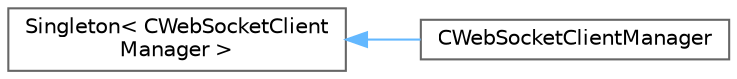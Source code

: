 digraph "类继承关系图"
{
 // LATEX_PDF_SIZE
  bgcolor="transparent";
  edge [fontname=Helvetica,fontsize=10,labelfontname=Helvetica,labelfontsize=10];
  node [fontname=Helvetica,fontsize=10,shape=box,height=0.2,width=0.4];
  rankdir="LR";
  Node0 [id="Node000000",label="Singleton\< CWebSocketClient\lManager \>",height=0.2,width=0.4,color="grey40", fillcolor="white", style="filled",URL="$class_singleton.html",tooltip=" "];
  Node0 -> Node1 [id="edge385_Node000000_Node000001",dir="back",color="steelblue1",style="solid",tooltip=" "];
  Node1 [id="Node000001",label="CWebSocketClientManager",height=0.2,width=0.4,color="grey40", fillcolor="white", style="filled",URL="$class_c_web_socket_client_manager.html",tooltip=" "];
}
